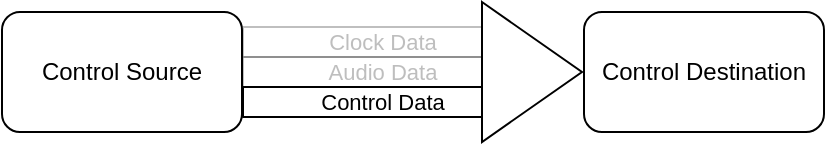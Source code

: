 <mxfile>
    <diagram id="ij8qY-KVjKQqPFQnjWOj" name="Page-1">
        <mxGraphModel dx="992" dy="383" grid="1" gridSize="10" guides="1" tooltips="1" connect="1" arrows="1" fold="1" page="1" pageScale="1" pageWidth="827" pageHeight="1169" math="0" shadow="0">
            <root>
                <mxCell id="0"/>
                <mxCell id="1" parent="0"/>
                <mxCell id="2" value="Control Source" style="rounded=1;whiteSpace=wrap;html=1;" parent="1" vertex="1">
                    <mxGeometry x="80" y="120" width="120" height="60" as="geometry"/>
                </mxCell>
                <mxCell id="3" value="Control Destination" style="rounded=1;whiteSpace=wrap;html=1;" parent="1" vertex="1">
                    <mxGeometry x="371" y="120" width="120" height="60" as="geometry"/>
                </mxCell>
                <mxCell id="11" value="Clock Data" style="shape=flexArrow;endArrow=classic;html=1;exitX=1;exitY=0.25;exitDx=0;exitDy=0;labelBackgroundColor=none;width=15;opacity=25;textOpacity=25;" parent="1" source="2" edge="1">
                    <mxGeometry width="50" height="50" relative="1" as="geometry">
                        <mxPoint x="240" y="170" as="sourcePoint"/>
                        <mxPoint x="340" y="135" as="targetPoint"/>
                    </mxGeometry>
                </mxCell>
                <mxCell id="12" value="Audio Data" style="shape=flexArrow;endArrow=classic;html=1;exitX=1;exitY=0.5;exitDx=0;exitDy=0;labelBackgroundColor=none;width=15;opacity=25;textOpacity=25;" parent="1" source="2" edge="1">
                    <mxGeometry width="50" height="50" relative="1" as="geometry">
                        <mxPoint x="210.0" y="145" as="sourcePoint"/>
                        <mxPoint x="340" y="150" as="targetPoint"/>
                    </mxGeometry>
                </mxCell>
                <mxCell id="13" value="Control Data" style="shape=flexArrow;endArrow=classic;html=1;exitX=1;exitY=0.75;exitDx=0;exitDy=0;labelBackgroundColor=none;width=15;" parent="1" source="2" edge="1">
                    <mxGeometry width="50" height="50" relative="1" as="geometry">
                        <mxPoint x="210.0" y="170" as="sourcePoint"/>
                        <mxPoint x="340" y="165" as="targetPoint"/>
                    </mxGeometry>
                </mxCell>
                <mxCell id="16" value="" style="triangle;whiteSpace=wrap;html=1;strokeColor=default;" parent="1" vertex="1">
                    <mxGeometry x="320" y="115" width="50" height="70" as="geometry"/>
                </mxCell>
            </root>
        </mxGraphModel>
    </diagram>
</mxfile>